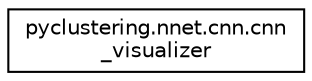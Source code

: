 digraph "Graphical Class Hierarchy"
{
 // INTERACTIVE_SVG=YES
 // LATEX_PDF_SIZE
  edge [fontname="Helvetica",fontsize="10",labelfontname="Helvetica",labelfontsize="10"];
  node [fontname="Helvetica",fontsize="10",shape=record];
  rankdir="LR";
  Node0 [label="pyclustering.nnet.cnn.cnn\l_visualizer",height=0.2,width=0.4,color="black", fillcolor="white", style="filled",URL="$d9/d94/classpyclustering_1_1nnet_1_1cnn_1_1cnn__visualizer.html",tooltip="Visualizer of output dynamic of chaotic neural network (CNN)."];
}

